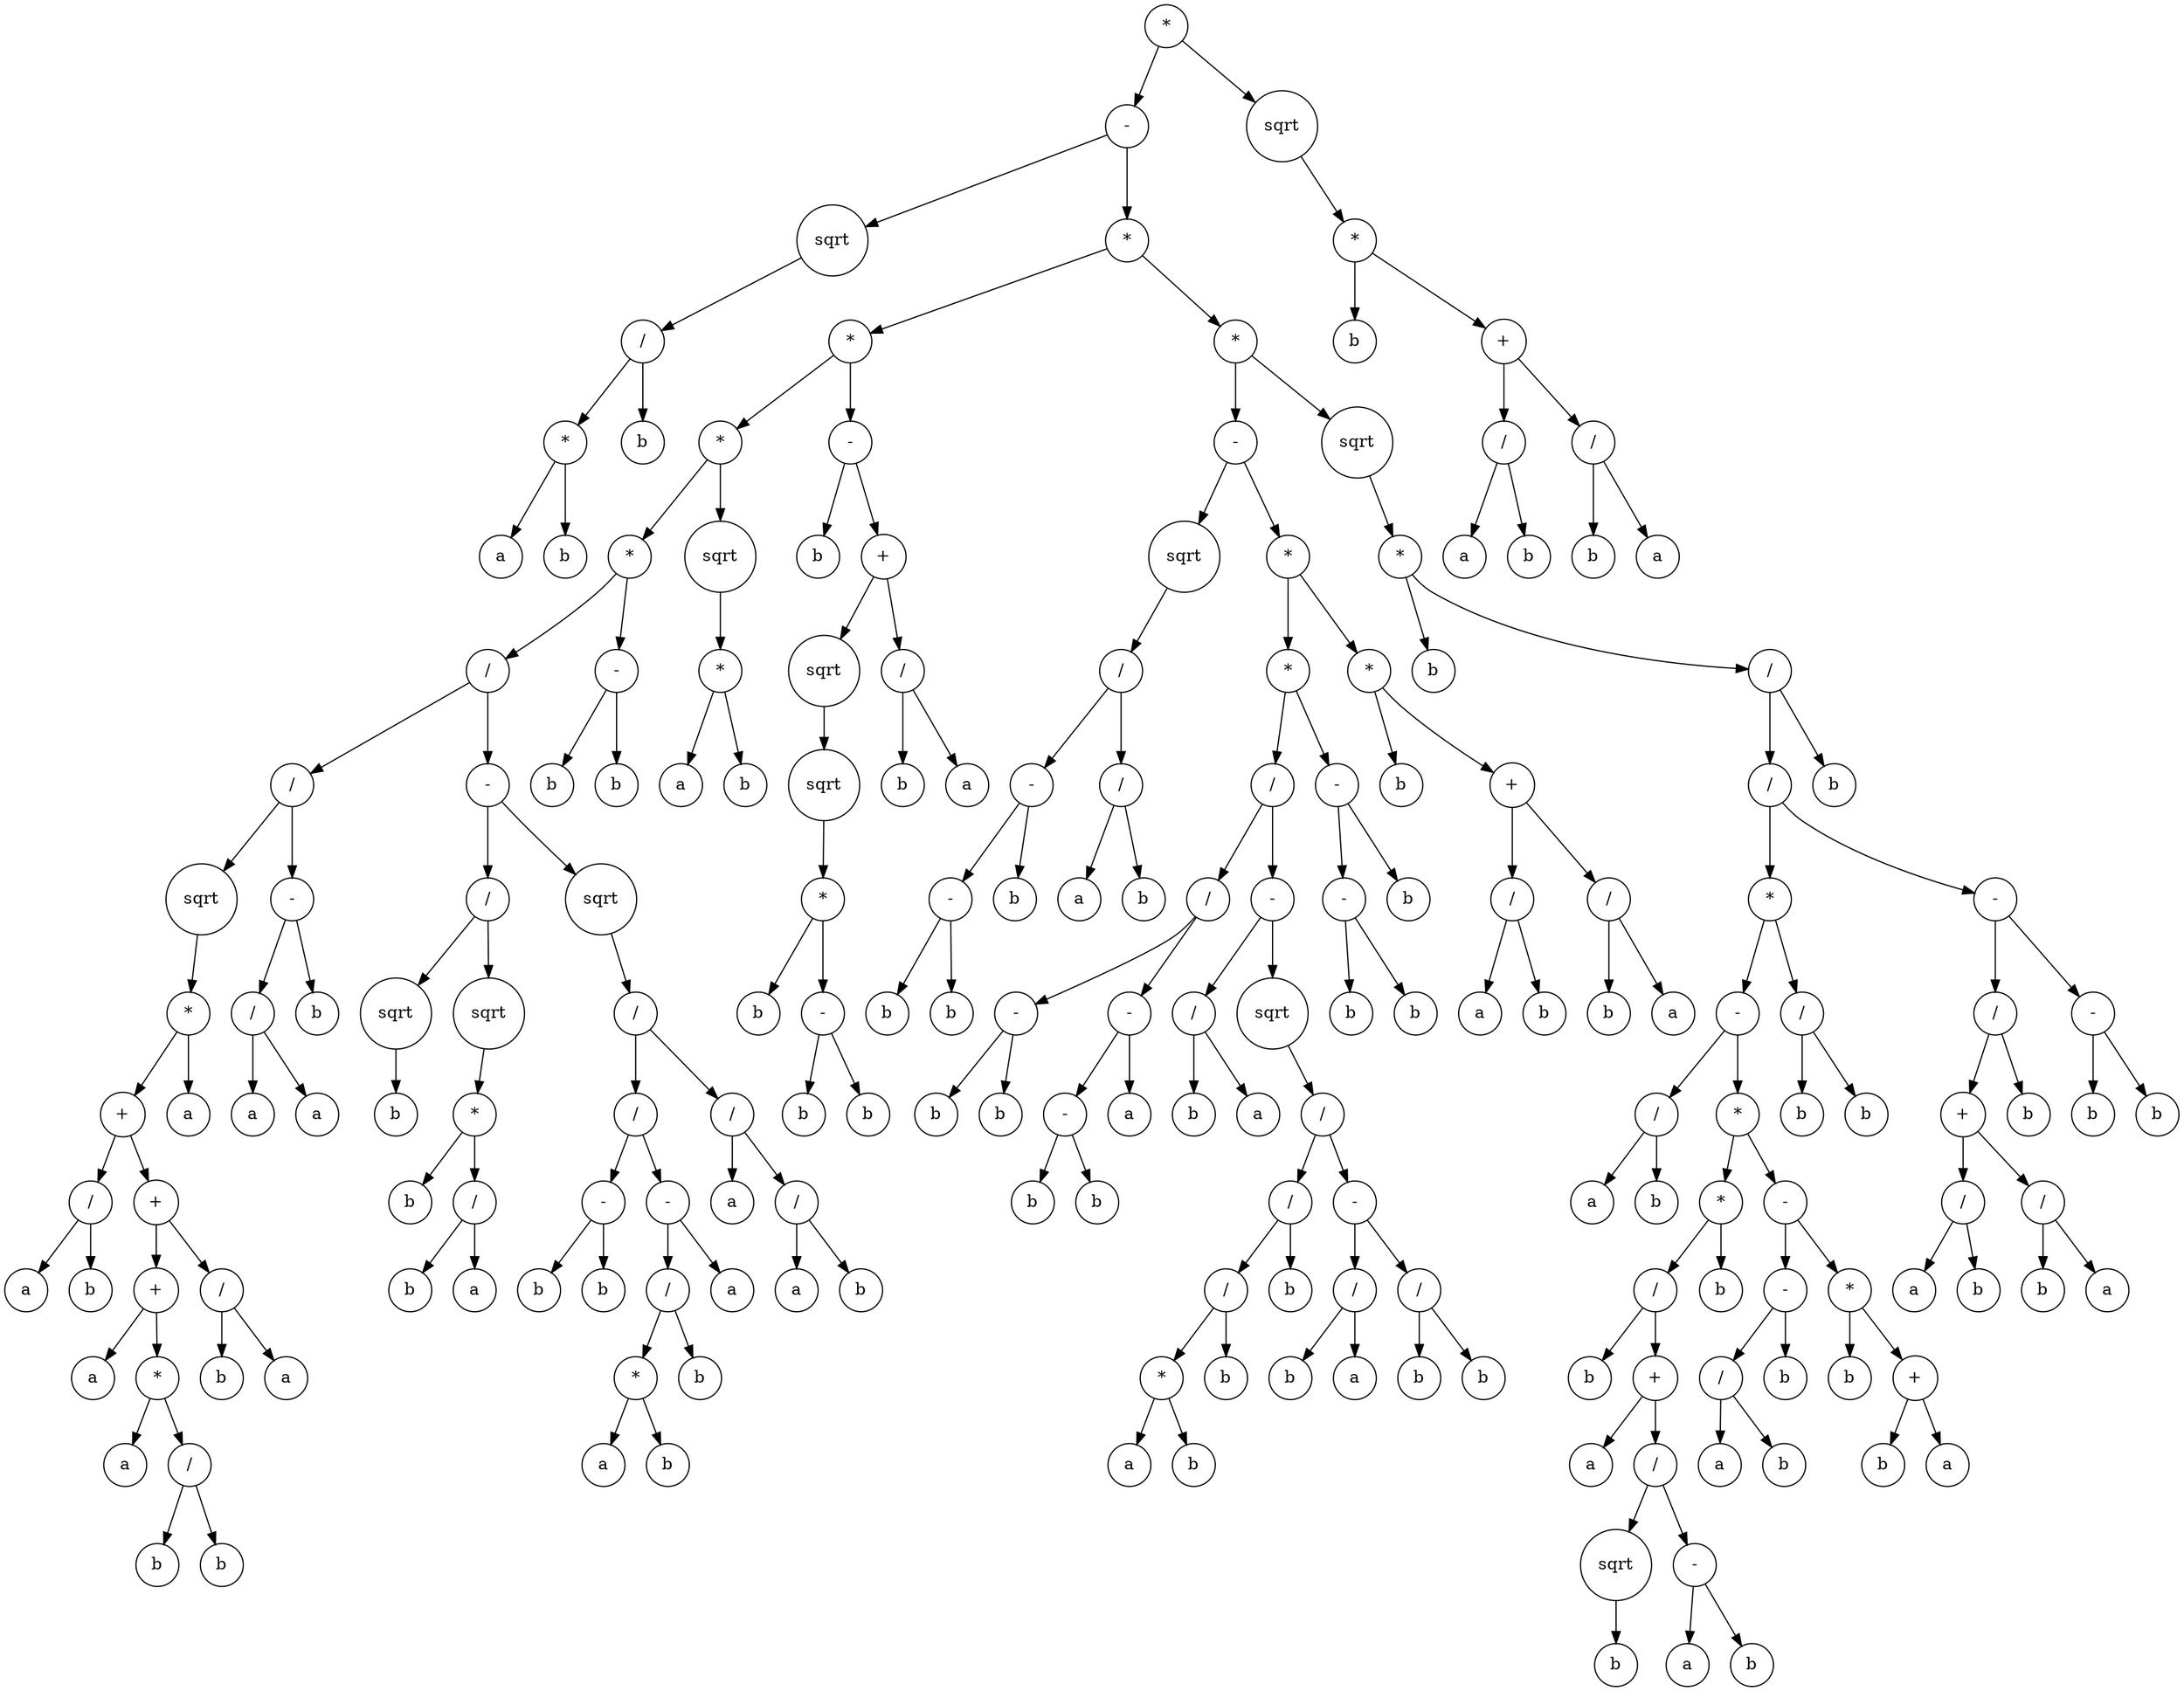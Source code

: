 digraph g {
graph [ordering=out];
node [shape=circle];
n[label = "*"];
n0[label = "-"];
n00[label = "sqrt"];
n000[label = "/"];
n0000[label = "*"];
n00000[label = "a"];
n0000 -> n00000;
n00001[label = "b"];
n0000 -> n00001;
n000 -> n0000;
n0001[label = "b"];
n000 -> n0001;
n00 -> n000;
n0 -> n00;
n01[label = "*"];
n010[label = "*"];
n0100[label = "*"];
n01000[label = "*"];
n010000[label = "/"];
n0100000[label = "/"];
n01000000[label = "sqrt"];
n010000000[label = "*"];
n0100000000[label = "+"];
n01000000000[label = "/"];
n010000000000[label = "a"];
n01000000000 -> n010000000000;
n010000000001[label = "b"];
n01000000000 -> n010000000001;
n0100000000 -> n01000000000;
n01000000001[label = "+"];
n010000000010[label = "+"];
n0100000000100[label = "a"];
n010000000010 -> n0100000000100;
n0100000000101[label = "*"];
n01000000001010[label = "a"];
n0100000000101 -> n01000000001010;
n01000000001011[label = "/"];
n010000000010110[label = "b"];
n01000000001011 -> n010000000010110;
n010000000010111[label = "b"];
n01000000001011 -> n010000000010111;
n0100000000101 -> n01000000001011;
n010000000010 -> n0100000000101;
n01000000001 -> n010000000010;
n010000000011[label = "/"];
n0100000000110[label = "b"];
n010000000011 -> n0100000000110;
n0100000000111[label = "a"];
n010000000011 -> n0100000000111;
n01000000001 -> n010000000011;
n0100000000 -> n01000000001;
n010000000 -> n0100000000;
n0100000001[label = "a"];
n010000000 -> n0100000001;
n01000000 -> n010000000;
n0100000 -> n01000000;
n01000001[label = "-"];
n010000010[label = "/"];
n0100000100[label = "a"];
n010000010 -> n0100000100;
n0100000101[label = "a"];
n010000010 -> n0100000101;
n01000001 -> n010000010;
n010000011[label = "b"];
n01000001 -> n010000011;
n0100000 -> n01000001;
n010000 -> n0100000;
n0100001[label = "-"];
n01000010[label = "/"];
n010000100[label = "sqrt"];
n0100001000[label = "b"];
n010000100 -> n0100001000;
n01000010 -> n010000100;
n010000101[label = "sqrt"];
n0100001010[label = "*"];
n01000010100[label = "b"];
n0100001010 -> n01000010100;
n01000010101[label = "/"];
n010000101010[label = "b"];
n01000010101 -> n010000101010;
n010000101011[label = "a"];
n01000010101 -> n010000101011;
n0100001010 -> n01000010101;
n010000101 -> n0100001010;
n01000010 -> n010000101;
n0100001 -> n01000010;
n01000011[label = "sqrt"];
n010000110[label = "/"];
n0100001100[label = "/"];
n01000011000[label = "-"];
n010000110000[label = "b"];
n01000011000 -> n010000110000;
n010000110001[label = "b"];
n01000011000 -> n010000110001;
n0100001100 -> n01000011000;
n01000011001[label = "-"];
n010000110010[label = "/"];
n0100001100100[label = "*"];
n01000011001000[label = "a"];
n0100001100100 -> n01000011001000;
n01000011001001[label = "b"];
n0100001100100 -> n01000011001001;
n010000110010 -> n0100001100100;
n0100001100101[label = "b"];
n010000110010 -> n0100001100101;
n01000011001 -> n010000110010;
n010000110011[label = "a"];
n01000011001 -> n010000110011;
n0100001100 -> n01000011001;
n010000110 -> n0100001100;
n0100001101[label = "/"];
n01000011010[label = "a"];
n0100001101 -> n01000011010;
n01000011011[label = "/"];
n010000110110[label = "a"];
n01000011011 -> n010000110110;
n010000110111[label = "b"];
n01000011011 -> n010000110111;
n0100001101 -> n01000011011;
n010000110 -> n0100001101;
n01000011 -> n010000110;
n0100001 -> n01000011;
n010000 -> n0100001;
n01000 -> n010000;
n010001[label = "-"];
n0100010[label = "b"];
n010001 -> n0100010;
n0100011[label = "b"];
n010001 -> n0100011;
n01000 -> n010001;
n0100 -> n01000;
n01001[label = "sqrt"];
n010010[label = "*"];
n0100100[label = "a"];
n010010 -> n0100100;
n0100101[label = "b"];
n010010 -> n0100101;
n01001 -> n010010;
n0100 -> n01001;
n010 -> n0100;
n0101[label = "-"];
n01010[label = "b"];
n0101 -> n01010;
n01011[label = "+"];
n010110[label = "sqrt"];
n0101100[label = "sqrt"];
n01011000[label = "*"];
n010110000[label = "b"];
n01011000 -> n010110000;
n010110001[label = "-"];
n0101100010[label = "b"];
n010110001 -> n0101100010;
n0101100011[label = "b"];
n010110001 -> n0101100011;
n01011000 -> n010110001;
n0101100 -> n01011000;
n010110 -> n0101100;
n01011 -> n010110;
n010111[label = "/"];
n0101110[label = "b"];
n010111 -> n0101110;
n0101111[label = "a"];
n010111 -> n0101111;
n01011 -> n010111;
n0101 -> n01011;
n010 -> n0101;
n01 -> n010;
n011[label = "*"];
n0110[label = "-"];
n01100[label = "sqrt"];
n011000[label = "/"];
n0110000[label = "-"];
n01100000[label = "-"];
n011000000[label = "b"];
n01100000 -> n011000000;
n011000001[label = "b"];
n01100000 -> n011000001;
n0110000 -> n01100000;
n01100001[label = "b"];
n0110000 -> n01100001;
n011000 -> n0110000;
n0110001[label = "/"];
n01100010[label = "a"];
n0110001 -> n01100010;
n01100011[label = "b"];
n0110001 -> n01100011;
n011000 -> n0110001;
n01100 -> n011000;
n0110 -> n01100;
n01101[label = "*"];
n011010[label = "*"];
n0110100[label = "/"];
n01101000[label = "/"];
n011010000[label = "-"];
n0110100000[label = "b"];
n011010000 -> n0110100000;
n0110100001[label = "b"];
n011010000 -> n0110100001;
n01101000 -> n011010000;
n011010001[label = "-"];
n0110100010[label = "-"];
n01101000100[label = "b"];
n0110100010 -> n01101000100;
n01101000101[label = "b"];
n0110100010 -> n01101000101;
n011010001 -> n0110100010;
n0110100011[label = "a"];
n011010001 -> n0110100011;
n01101000 -> n011010001;
n0110100 -> n01101000;
n01101001[label = "-"];
n011010010[label = "/"];
n0110100100[label = "b"];
n011010010 -> n0110100100;
n0110100101[label = "a"];
n011010010 -> n0110100101;
n01101001 -> n011010010;
n011010011[label = "sqrt"];
n0110100110[label = "/"];
n01101001100[label = "/"];
n011010011000[label = "/"];
n0110100110000[label = "*"];
n01101001100000[label = "a"];
n0110100110000 -> n01101001100000;
n01101001100001[label = "b"];
n0110100110000 -> n01101001100001;
n011010011000 -> n0110100110000;
n0110100110001[label = "b"];
n011010011000 -> n0110100110001;
n01101001100 -> n011010011000;
n011010011001[label = "b"];
n01101001100 -> n011010011001;
n0110100110 -> n01101001100;
n01101001101[label = "-"];
n011010011010[label = "/"];
n0110100110100[label = "b"];
n011010011010 -> n0110100110100;
n0110100110101[label = "a"];
n011010011010 -> n0110100110101;
n01101001101 -> n011010011010;
n011010011011[label = "/"];
n0110100110110[label = "b"];
n011010011011 -> n0110100110110;
n0110100110111[label = "b"];
n011010011011 -> n0110100110111;
n01101001101 -> n011010011011;
n0110100110 -> n01101001101;
n011010011 -> n0110100110;
n01101001 -> n011010011;
n0110100 -> n01101001;
n011010 -> n0110100;
n0110101[label = "-"];
n01101010[label = "-"];
n011010100[label = "b"];
n01101010 -> n011010100;
n011010101[label = "b"];
n01101010 -> n011010101;
n0110101 -> n01101010;
n01101011[label = "b"];
n0110101 -> n01101011;
n011010 -> n0110101;
n01101 -> n011010;
n011011[label = "*"];
n0110110[label = "b"];
n011011 -> n0110110;
n0110111[label = "+"];
n01101110[label = "/"];
n011011100[label = "a"];
n01101110 -> n011011100;
n011011101[label = "b"];
n01101110 -> n011011101;
n0110111 -> n01101110;
n01101111[label = "/"];
n011011110[label = "b"];
n01101111 -> n011011110;
n011011111[label = "a"];
n01101111 -> n011011111;
n0110111 -> n01101111;
n011011 -> n0110111;
n01101 -> n011011;
n0110 -> n01101;
n011 -> n0110;
n0111[label = "sqrt"];
n01110[label = "*"];
n011100[label = "b"];
n01110 -> n011100;
n011101[label = "/"];
n0111010[label = "/"];
n01110100[label = "*"];
n011101000[label = "-"];
n0111010000[label = "/"];
n01110100000[label = "a"];
n0111010000 -> n01110100000;
n01110100001[label = "b"];
n0111010000 -> n01110100001;
n011101000 -> n0111010000;
n0111010001[label = "*"];
n01110100010[label = "*"];
n011101000100[label = "/"];
n0111010001000[label = "b"];
n011101000100 -> n0111010001000;
n0111010001001[label = "+"];
n01110100010010[label = "a"];
n0111010001001 -> n01110100010010;
n01110100010011[label = "/"];
n011101000100110[label = "sqrt"];
n0111010001001100[label = "b"];
n011101000100110 -> n0111010001001100;
n01110100010011 -> n011101000100110;
n011101000100111[label = "-"];
n0111010001001110[label = "a"];
n011101000100111 -> n0111010001001110;
n0111010001001111[label = "b"];
n011101000100111 -> n0111010001001111;
n01110100010011 -> n011101000100111;
n0111010001001 -> n01110100010011;
n011101000100 -> n0111010001001;
n01110100010 -> n011101000100;
n011101000101[label = "b"];
n01110100010 -> n011101000101;
n0111010001 -> n01110100010;
n01110100011[label = "-"];
n011101000110[label = "-"];
n0111010001100[label = "/"];
n01110100011000[label = "a"];
n0111010001100 -> n01110100011000;
n01110100011001[label = "b"];
n0111010001100 -> n01110100011001;
n011101000110 -> n0111010001100;
n0111010001101[label = "b"];
n011101000110 -> n0111010001101;
n01110100011 -> n011101000110;
n011101000111[label = "*"];
n0111010001110[label = "b"];
n011101000111 -> n0111010001110;
n0111010001111[label = "+"];
n01110100011110[label = "b"];
n0111010001111 -> n01110100011110;
n01110100011111[label = "a"];
n0111010001111 -> n01110100011111;
n011101000111 -> n0111010001111;
n01110100011 -> n011101000111;
n0111010001 -> n01110100011;
n011101000 -> n0111010001;
n01110100 -> n011101000;
n011101001[label = "/"];
n0111010010[label = "b"];
n011101001 -> n0111010010;
n0111010011[label = "b"];
n011101001 -> n0111010011;
n01110100 -> n011101001;
n0111010 -> n01110100;
n01110101[label = "-"];
n011101010[label = "/"];
n0111010100[label = "+"];
n01110101000[label = "/"];
n011101010000[label = "a"];
n01110101000 -> n011101010000;
n011101010001[label = "b"];
n01110101000 -> n011101010001;
n0111010100 -> n01110101000;
n01110101001[label = "/"];
n011101010010[label = "b"];
n01110101001 -> n011101010010;
n011101010011[label = "a"];
n01110101001 -> n011101010011;
n0111010100 -> n01110101001;
n011101010 -> n0111010100;
n0111010101[label = "b"];
n011101010 -> n0111010101;
n01110101 -> n011101010;
n011101011[label = "-"];
n0111010110[label = "b"];
n011101011 -> n0111010110;
n0111010111[label = "b"];
n011101011 -> n0111010111;
n01110101 -> n011101011;
n0111010 -> n01110101;
n011101 -> n0111010;
n0111011[label = "b"];
n011101 -> n0111011;
n01110 -> n011101;
n0111 -> n01110;
n011 -> n0111;
n01 -> n011;
n0 -> n01;
n -> n0;
n1[label = "sqrt"];
n10[label = "*"];
n100[label = "b"];
n10 -> n100;
n101[label = "+"];
n1010[label = "/"];
n10100[label = "a"];
n1010 -> n10100;
n10101[label = "b"];
n1010 -> n10101;
n101 -> n1010;
n1011[label = "/"];
n10110[label = "b"];
n1011 -> n10110;
n10111[label = "a"];
n1011 -> n10111;
n101 -> n1011;
n10 -> n101;
n1 -> n10;
n -> n1;
}

